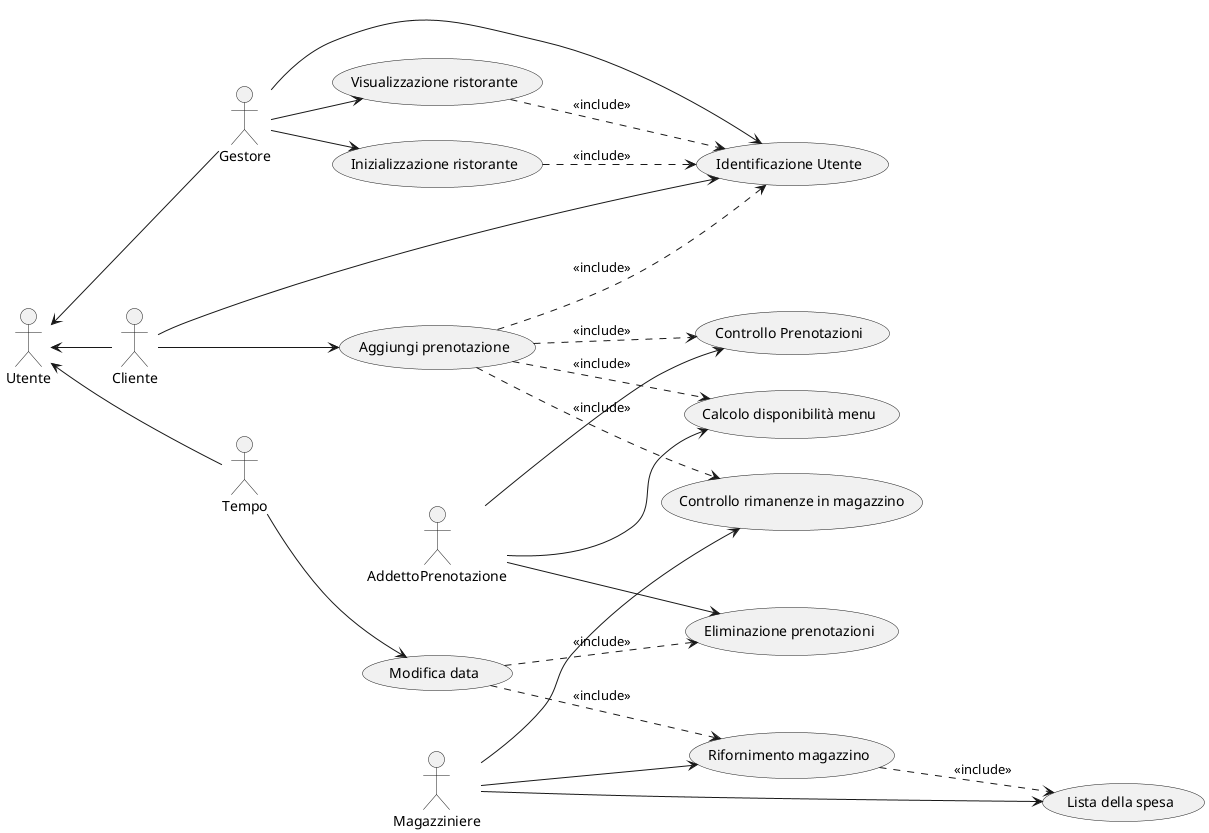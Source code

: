 @startuml
'https://plantuml.com/use-case-diagram
left to right direction
Utente <-- Gestore
Utente <-- Cliente
Utente <-- Tempo

Gestore  --> (Identificazione Utente)
Gestore --> (Visualizzazione ristorante)
Gestore --> (Inizializzazione ristorante)

Cliente --> (Aggiungi prenotazione)
Cliente -->(Identificazione Utente)

AddettoPrenotazione --> (Controllo Prenotazioni)
AddettoPrenotazione --> (Calcolo disponibilità menu)
AddettoPrenotazione --> (Eliminazione prenotazioni)

Magazziniere --> (Controllo rimanenze in magazzino)
Magazziniere --> (Lista della spesa)
Magazziniere --> (Rifornimento magazzino)

Tempo --> (Modifica data)

(Visualizzazione ristorante) ..> (Identificazione Utente) : <<include>>
(Inizializzazione ristorante) ..> (Identificazione Utente) : <<include>>
(Aggiungi prenotazione) ..> (Controllo Prenotazioni) : <<include>>
(Aggiungi prenotazione) ..> (Calcolo disponibilità menu) : <<include>>
(Aggiungi prenotazione) ..> (Identificazione Utente) : <<include>>
(Aggiungi prenotazione) ..> (Controllo rimanenze in magazzino) : <<include>>
(Rifornimento magazzino) ..> (Lista della spesa) : <<include>>
(Modifica data) ..> (Eliminazione prenotazioni) : <<include>>
(Modifica data) ..> (Rifornimento magazzino) : <<include>>
'note right of Gestore : Gestore del ristorante.


'impaginazione
Cliente -[hidden]-> Tempo
Tempo -[hidden]-> AddettoPrenotazione

@enduml